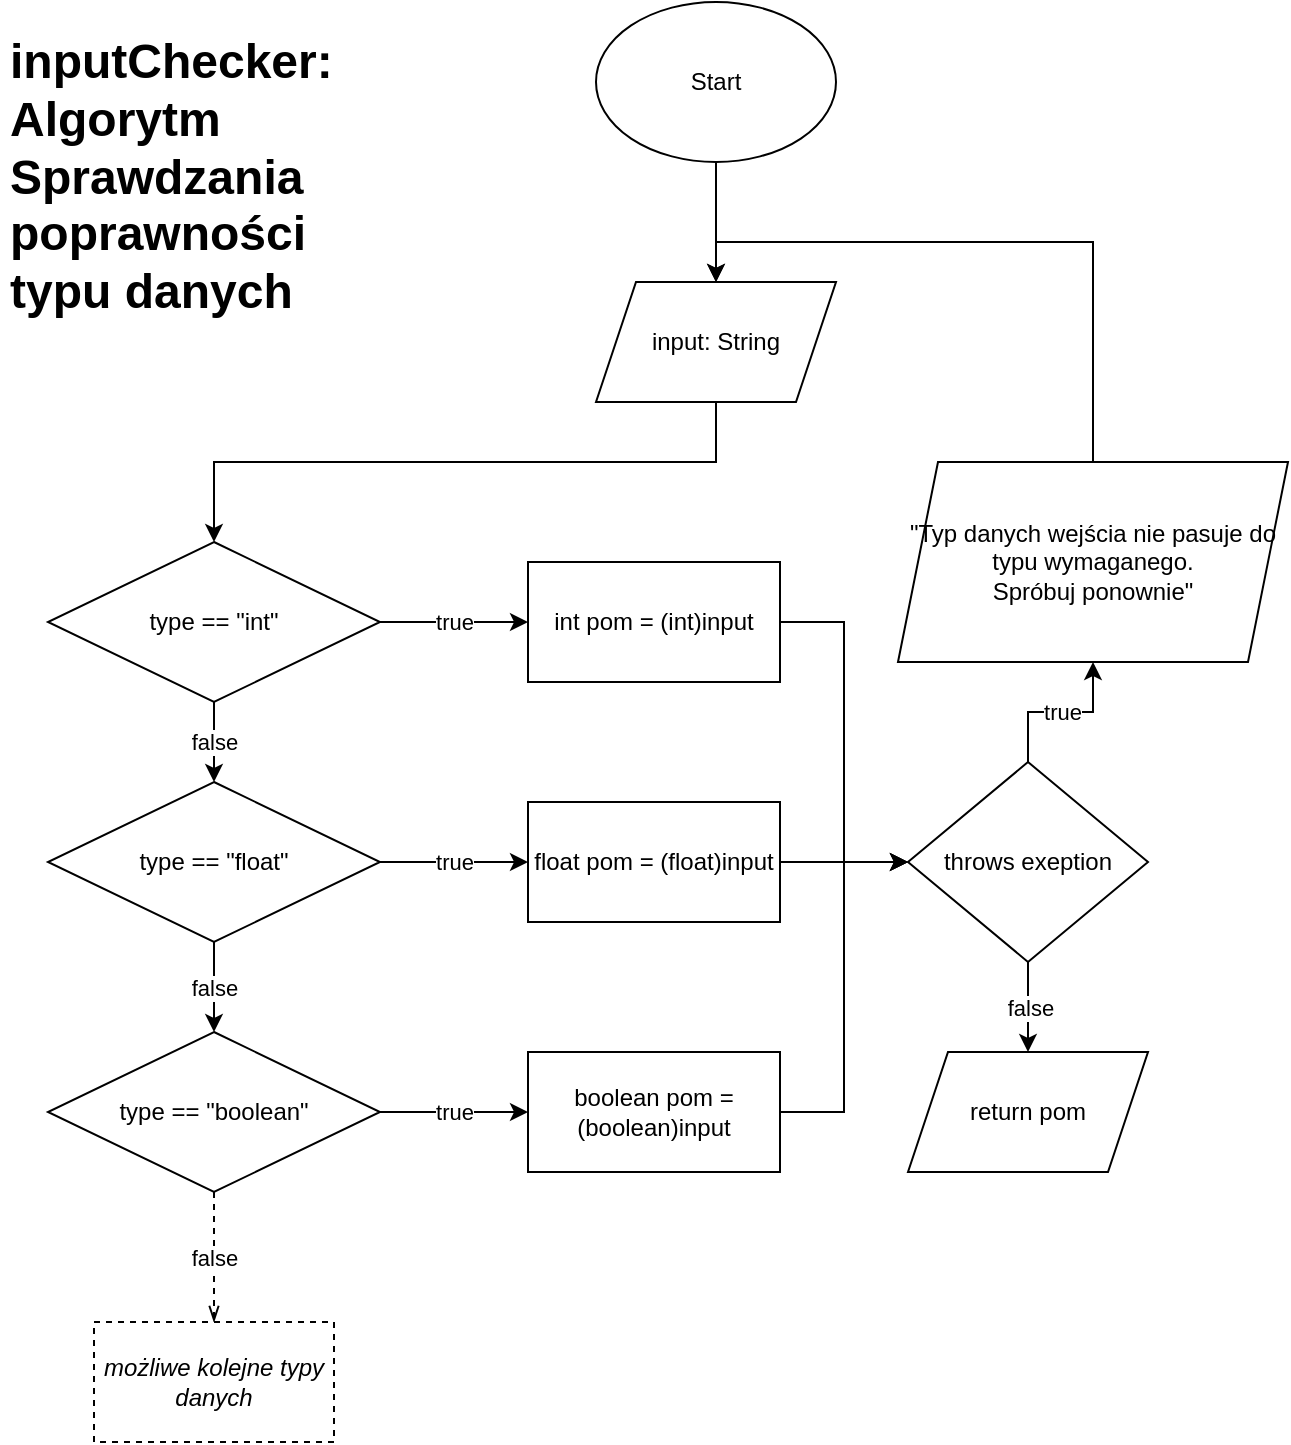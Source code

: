 <mxfile version="18.2.0" type="device"><diagram id="d6JjAcCY_g1y_89LmyNl" name="Page-1"><mxGraphModel dx="1422" dy="762" grid="1" gridSize="10" guides="1" tooltips="1" connect="1" arrows="1" fold="1" page="1" pageScale="1" pageWidth="827" pageHeight="1169" math="0" shadow="0"><root><mxCell id="0"/><mxCell id="1" parent="0"/><mxCell id="jTJn-iJ4WY_hHguhi9uI-7" value="" style="edgeStyle=orthogonalEdgeStyle;rounded=0;orthogonalLoop=1;jettySize=auto;html=1;entryX=0.5;entryY=0;entryDx=0;entryDy=0;" edge="1" parent="1" source="jTJn-iJ4WY_hHguhi9uI-1" target="jTJn-iJ4WY_hHguhi9uI-5"><mxGeometry relative="1" as="geometry"><mxPoint x="414" y="150" as="targetPoint"/></mxGeometry></mxCell><mxCell id="jTJn-iJ4WY_hHguhi9uI-1" value="Start" style="ellipse;whiteSpace=wrap;html=1;" vertex="1" parent="1"><mxGeometry x="354" y="30" width="120" height="80" as="geometry"/></mxCell><mxCell id="jTJn-iJ4WY_hHguhi9uI-12" value="" style="edgeStyle=orthogonalEdgeStyle;rounded=0;orthogonalLoop=1;jettySize=auto;html=1;exitX=0.5;exitY=1;exitDx=0;exitDy=0;entryX=0.5;entryY=0;entryDx=0;entryDy=0;" edge="1" parent="1" source="jTJn-iJ4WY_hHguhi9uI-5" target="jTJn-iJ4WY_hHguhi9uI-9"><mxGeometry relative="1" as="geometry"><mxPoint x="350" y="270" as="sourcePoint"/><Array as="points"><mxPoint x="414" y="260"/><mxPoint x="163" y="260"/></Array></mxGeometry></mxCell><mxCell id="jTJn-iJ4WY_hHguhi9uI-5" value="input: String" style="shape=parallelogram;perimeter=parallelogramPerimeter;whiteSpace=wrap;html=1;fixedSize=1;" vertex="1" parent="1"><mxGeometry x="354" y="170" width="120" height="60" as="geometry"/></mxCell><mxCell id="jTJn-iJ4WY_hHguhi9uI-13" value="false" style="edgeStyle=orthogonalEdgeStyle;rounded=0;orthogonalLoop=1;jettySize=auto;html=1;" edge="1" parent="1" source="jTJn-iJ4WY_hHguhi9uI-9" target="jTJn-iJ4WY_hHguhi9uI-10"><mxGeometry relative="1" as="geometry"/></mxCell><mxCell id="jTJn-iJ4WY_hHguhi9uI-18" value="true" style="edgeStyle=orthogonalEdgeStyle;rounded=0;orthogonalLoop=1;jettySize=auto;html=1;exitX=1;exitY=0.5;exitDx=0;exitDy=0;entryX=0;entryY=0.5;entryDx=0;entryDy=0;" edge="1" parent="1" source="jTJn-iJ4WY_hHguhi9uI-9" target="jTJn-iJ4WY_hHguhi9uI-15"><mxGeometry relative="1" as="geometry"/></mxCell><mxCell id="jTJn-iJ4WY_hHguhi9uI-9" value="type == &quot;int&quot;" style="rhombus;whiteSpace=wrap;html=1;" vertex="1" parent="1"><mxGeometry x="80" y="300" width="166" height="80" as="geometry"/></mxCell><mxCell id="jTJn-iJ4WY_hHguhi9uI-14" value="false" style="edgeStyle=orthogonalEdgeStyle;rounded=0;orthogonalLoop=1;jettySize=auto;html=1;" edge="1" parent="1" source="jTJn-iJ4WY_hHguhi9uI-10" target="jTJn-iJ4WY_hHguhi9uI-11"><mxGeometry relative="1" as="geometry"/></mxCell><mxCell id="jTJn-iJ4WY_hHguhi9uI-19" value="true" style="edgeStyle=orthogonalEdgeStyle;rounded=0;orthogonalLoop=1;jettySize=auto;html=1;" edge="1" parent="1" source="jTJn-iJ4WY_hHguhi9uI-10" target="jTJn-iJ4WY_hHguhi9uI-16"><mxGeometry relative="1" as="geometry"/></mxCell><mxCell id="jTJn-iJ4WY_hHguhi9uI-10" value="type == &quot;float&quot;" style="rhombus;whiteSpace=wrap;html=1;" vertex="1" parent="1"><mxGeometry x="80" y="420" width="166" height="80" as="geometry"/></mxCell><mxCell id="jTJn-iJ4WY_hHguhi9uI-20" value="true" style="edgeStyle=orthogonalEdgeStyle;rounded=0;orthogonalLoop=1;jettySize=auto;html=1;" edge="1" parent="1" source="jTJn-iJ4WY_hHguhi9uI-11" target="jTJn-iJ4WY_hHguhi9uI-17"><mxGeometry relative="1" as="geometry"/></mxCell><mxCell id="jTJn-iJ4WY_hHguhi9uI-36" value="false" style="edgeStyle=orthogonalEdgeStyle;rounded=0;orthogonalLoop=1;jettySize=auto;html=1;dashed=1;endArrow=openThin;endFill=0;" edge="1" parent="1" source="jTJn-iJ4WY_hHguhi9uI-11" target="jTJn-iJ4WY_hHguhi9uI-35"><mxGeometry relative="1" as="geometry"/></mxCell><mxCell id="jTJn-iJ4WY_hHguhi9uI-11" value="type == &quot;boolean&quot;" style="rhombus;whiteSpace=wrap;html=1;" vertex="1" parent="1"><mxGeometry x="80" y="545" width="166" height="80" as="geometry"/></mxCell><mxCell id="jTJn-iJ4WY_hHguhi9uI-24" style="edgeStyle=orthogonalEdgeStyle;rounded=0;orthogonalLoop=1;jettySize=auto;html=1;exitX=1;exitY=0.5;exitDx=0;exitDy=0;entryX=0;entryY=0.5;entryDx=0;entryDy=0;" edge="1" parent="1" source="jTJn-iJ4WY_hHguhi9uI-15" target="jTJn-iJ4WY_hHguhi9uI-23"><mxGeometry relative="1" as="geometry"/></mxCell><mxCell id="jTJn-iJ4WY_hHguhi9uI-15" value="int pom = (int)input" style="rounded=0;whiteSpace=wrap;html=1;" vertex="1" parent="1"><mxGeometry x="320" y="310" width="126" height="60" as="geometry"/></mxCell><mxCell id="jTJn-iJ4WY_hHguhi9uI-25" style="edgeStyle=orthogonalEdgeStyle;rounded=0;orthogonalLoop=1;jettySize=auto;html=1;exitX=1;exitY=0.5;exitDx=0;exitDy=0;entryX=0;entryY=0.5;entryDx=0;entryDy=0;" edge="1" parent="1" source="jTJn-iJ4WY_hHguhi9uI-16" target="jTJn-iJ4WY_hHguhi9uI-23"><mxGeometry relative="1" as="geometry"/></mxCell><mxCell id="jTJn-iJ4WY_hHguhi9uI-16" value="float pom = (float)input" style="rounded=0;whiteSpace=wrap;html=1;" vertex="1" parent="1"><mxGeometry x="320" y="430" width="126" height="60" as="geometry"/></mxCell><mxCell id="jTJn-iJ4WY_hHguhi9uI-26" style="edgeStyle=orthogonalEdgeStyle;rounded=0;orthogonalLoop=1;jettySize=auto;html=1;exitX=1;exitY=0.5;exitDx=0;exitDy=0;entryX=0;entryY=0.5;entryDx=0;entryDy=0;" edge="1" parent="1" source="jTJn-iJ4WY_hHguhi9uI-17" target="jTJn-iJ4WY_hHguhi9uI-23"><mxGeometry relative="1" as="geometry"/></mxCell><mxCell id="jTJn-iJ4WY_hHguhi9uI-17" value="boolean pom = (boolean)input" style="rounded=0;whiteSpace=wrap;html=1;" vertex="1" parent="1"><mxGeometry x="320" y="555" width="126" height="60" as="geometry"/></mxCell><mxCell id="jTJn-iJ4WY_hHguhi9uI-29" value="true" style="edgeStyle=orthogonalEdgeStyle;rounded=0;orthogonalLoop=1;jettySize=auto;html=1;" edge="1" parent="1" source="jTJn-iJ4WY_hHguhi9uI-23" target="jTJn-iJ4WY_hHguhi9uI-28"><mxGeometry relative="1" as="geometry"/></mxCell><mxCell id="jTJn-iJ4WY_hHguhi9uI-32" value="false" style="edgeStyle=orthogonalEdgeStyle;rounded=0;orthogonalLoop=1;jettySize=auto;html=1;" edge="1" parent="1" source="jTJn-iJ4WY_hHguhi9uI-23"><mxGeometry relative="1" as="geometry"><mxPoint x="570" y="555" as="targetPoint"/></mxGeometry></mxCell><mxCell id="jTJn-iJ4WY_hHguhi9uI-23" value="throws exeption" style="rhombus;whiteSpace=wrap;html=1;" vertex="1" parent="1"><mxGeometry x="510" y="410" width="120" height="100" as="geometry"/></mxCell><mxCell id="jTJn-iJ4WY_hHguhi9uI-30" style="edgeStyle=orthogonalEdgeStyle;rounded=0;orthogonalLoop=1;jettySize=auto;html=1;entryX=0.5;entryY=0;entryDx=0;entryDy=0;exitX=0.5;exitY=0;exitDx=0;exitDy=0;" edge="1" parent="1" source="jTJn-iJ4WY_hHguhi9uI-28" target="jTJn-iJ4WY_hHguhi9uI-5"><mxGeometry relative="1" as="geometry"><Array as="points"><mxPoint x="603" y="150"/><mxPoint x="414" y="150"/></Array></mxGeometry></mxCell><mxCell id="jTJn-iJ4WY_hHguhi9uI-28" value="&quot;Typ danych wejścia nie pasuje do typu wymaganego.&lt;br&gt;Spróbuj ponownie&quot;" style="shape=parallelogram;perimeter=parallelogramPerimeter;whiteSpace=wrap;html=1;fixedSize=1;" vertex="1" parent="1"><mxGeometry x="505" y="260" width="195" height="100" as="geometry"/></mxCell><mxCell id="jTJn-iJ4WY_hHguhi9uI-33" value="return pom" style="shape=parallelogram;perimeter=parallelogramPerimeter;whiteSpace=wrap;html=1;fixedSize=1;" vertex="1" parent="1"><mxGeometry x="510" y="555" width="120" height="60" as="geometry"/></mxCell><mxCell id="jTJn-iJ4WY_hHguhi9uI-34" value="&lt;h1&gt;inputChecker: Algorytm Sprawdzania poprawności typu danych&lt;/h1&gt;" style="text;html=1;strokeColor=none;fillColor=none;spacing=5;spacingTop=-20;whiteSpace=wrap;overflow=hidden;rounded=0;" vertex="1" parent="1"><mxGeometry x="56" y="40" width="190" height="160" as="geometry"/></mxCell><mxCell id="jTJn-iJ4WY_hHguhi9uI-35" value="&lt;i&gt;możliwe kolejne typy danych&lt;/i&gt;" style="whiteSpace=wrap;html=1;dashed=1;" vertex="1" parent="1"><mxGeometry x="103" y="690" width="120" height="60" as="geometry"/></mxCell></root></mxGraphModel></diagram></mxfile>